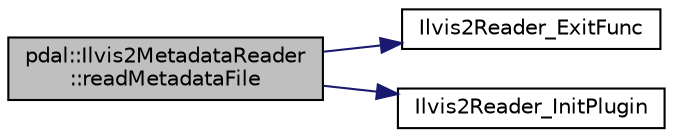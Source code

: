 digraph "pdal::Ilvis2MetadataReader::readMetadataFile"
{
  edge [fontname="Helvetica",fontsize="10",labelfontname="Helvetica",labelfontsize="10"];
  node [fontname="Helvetica",fontsize="10",shape=record];
  rankdir="LR";
  Node1 [label="pdal::Ilvis2MetadataReader\l::readMetadataFile",height=0.2,width=0.4,color="black", fillcolor="grey75", style="filled", fontcolor="black"];
  Node1 -> Node2 [color="midnightblue",fontsize="10",style="solid",fontname="Helvetica"];
  Node2 [label="Ilvis2Reader_ExitFunc",height=0.2,width=0.4,color="black", fillcolor="white", style="filled",URL="$Ilvis2Reader_8hpp.html#a80a8b1521c383e2e536b4f1dfb536647"];
  Node1 -> Node3 [color="midnightblue",fontsize="10",style="solid",fontname="Helvetica"];
  Node3 [label="Ilvis2Reader_InitPlugin",height=0.2,width=0.4,color="black", fillcolor="white", style="filled",URL="$Ilvis2Reader_8hpp.html#a0d2910085f2401c311a03ed9b67ac99b"];
}
